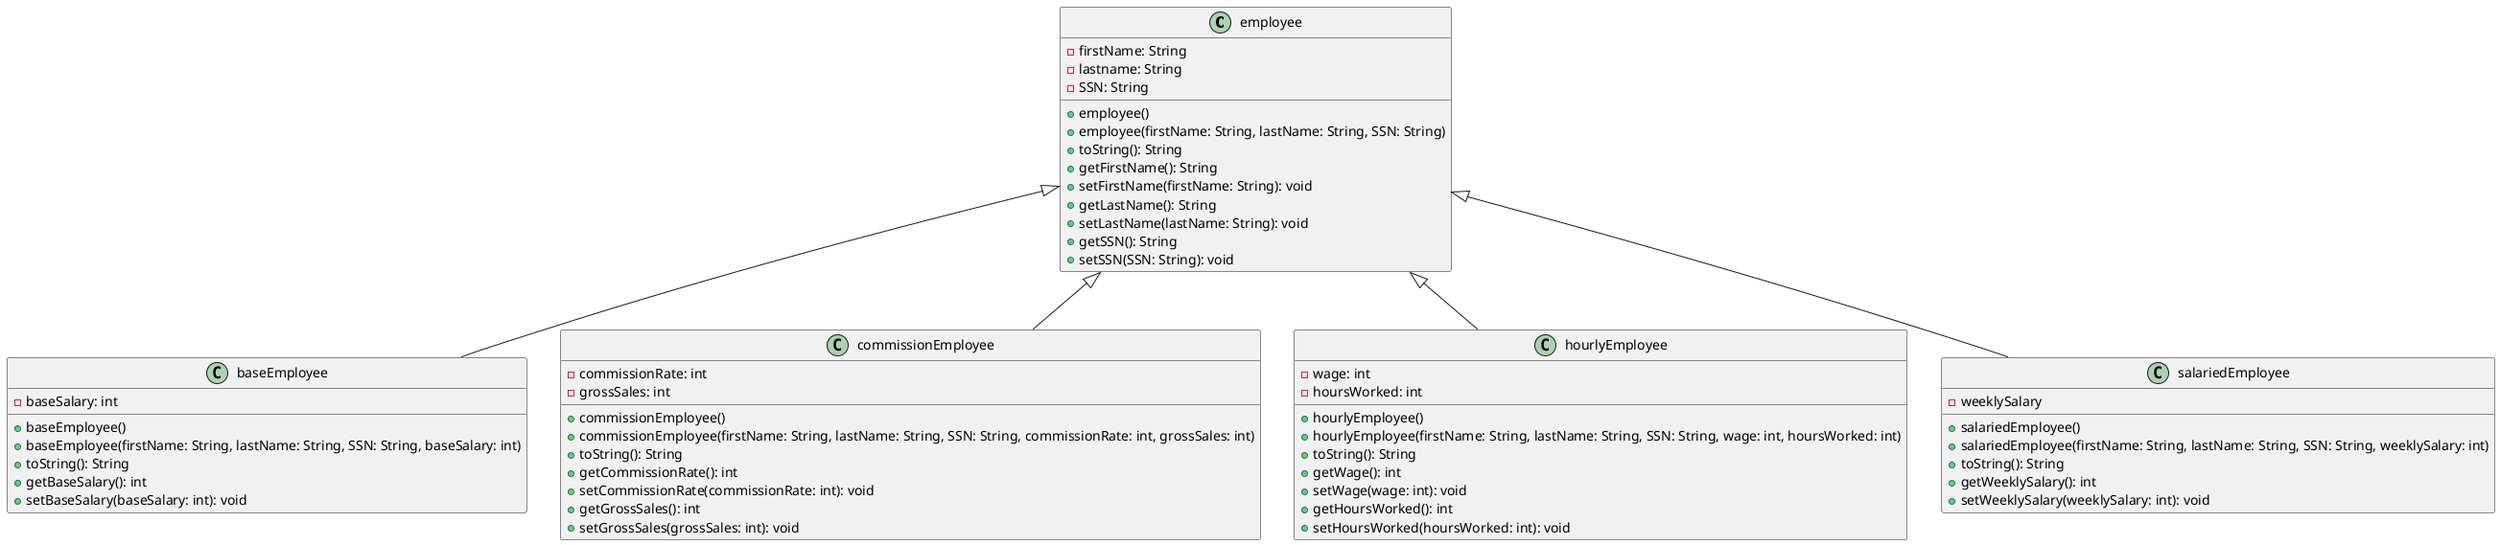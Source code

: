 @startuml
'https://plantuml.com/class-diagram

class employee
{
    -firstName: String
    -lastname: String
    -SSN: String

    +employee()
    +employee(firstName: String, lastName: String, SSN: String)
    +toString(): String
    +getFirstName(): String
    +setFirstName(firstName: String): void
    +getLastName(): String
    +setLastName(lastName: String): void
    +getSSN(): String
    +setSSN(SSN: String): void
}

class baseEmployee
{
    -baseSalary: int

    +baseEmployee()
    +baseEmployee(firstName: String, lastName: String, SSN: String, baseSalary: int)
    +toString(): String
    +getBaseSalary(): int
    +setBaseSalary(baseSalary: int): void
}

class commissionEmployee
{
    -commissionRate: int
    -grossSales: int

    +commissionEmployee()
    +commissionEmployee(firstName: String, lastName: String, SSN: String, commissionRate: int, grossSales: int)
    +toString(): String
    +getCommissionRate(): int
    +setCommissionRate(commissionRate: int): void
    +getGrossSales(): int
    +setGrossSales(grossSales: int): void
}

class hourlyEmployee
{
    -wage: int
    -hoursWorked: int

    +hourlyEmployee()
    +hourlyEmployee(firstName: String, lastName: String, SSN: String, wage: int, hoursWorked: int)
    +toString(): String
    +getWage(): int
    +setWage(wage: int): void
    +getHoursWorked(): int
    +setHoursWorked(hoursWorked: int): void
}

class salariedEmployee
{
    -weeklySalary

    +salariedEmployee()
    +salariedEmployee(firstName: String, lastName: String, SSN: String, weeklySalary: int)
    +toString(): String
    +getWeeklySalary(): int
    +setWeeklySalary(weeklySalary: int): void
}

employee <|-- baseEmployee
employee <|-- commissionEmployee
employee <|-- hourlyEmployee
employee <|-- salariedEmployee


@enduml